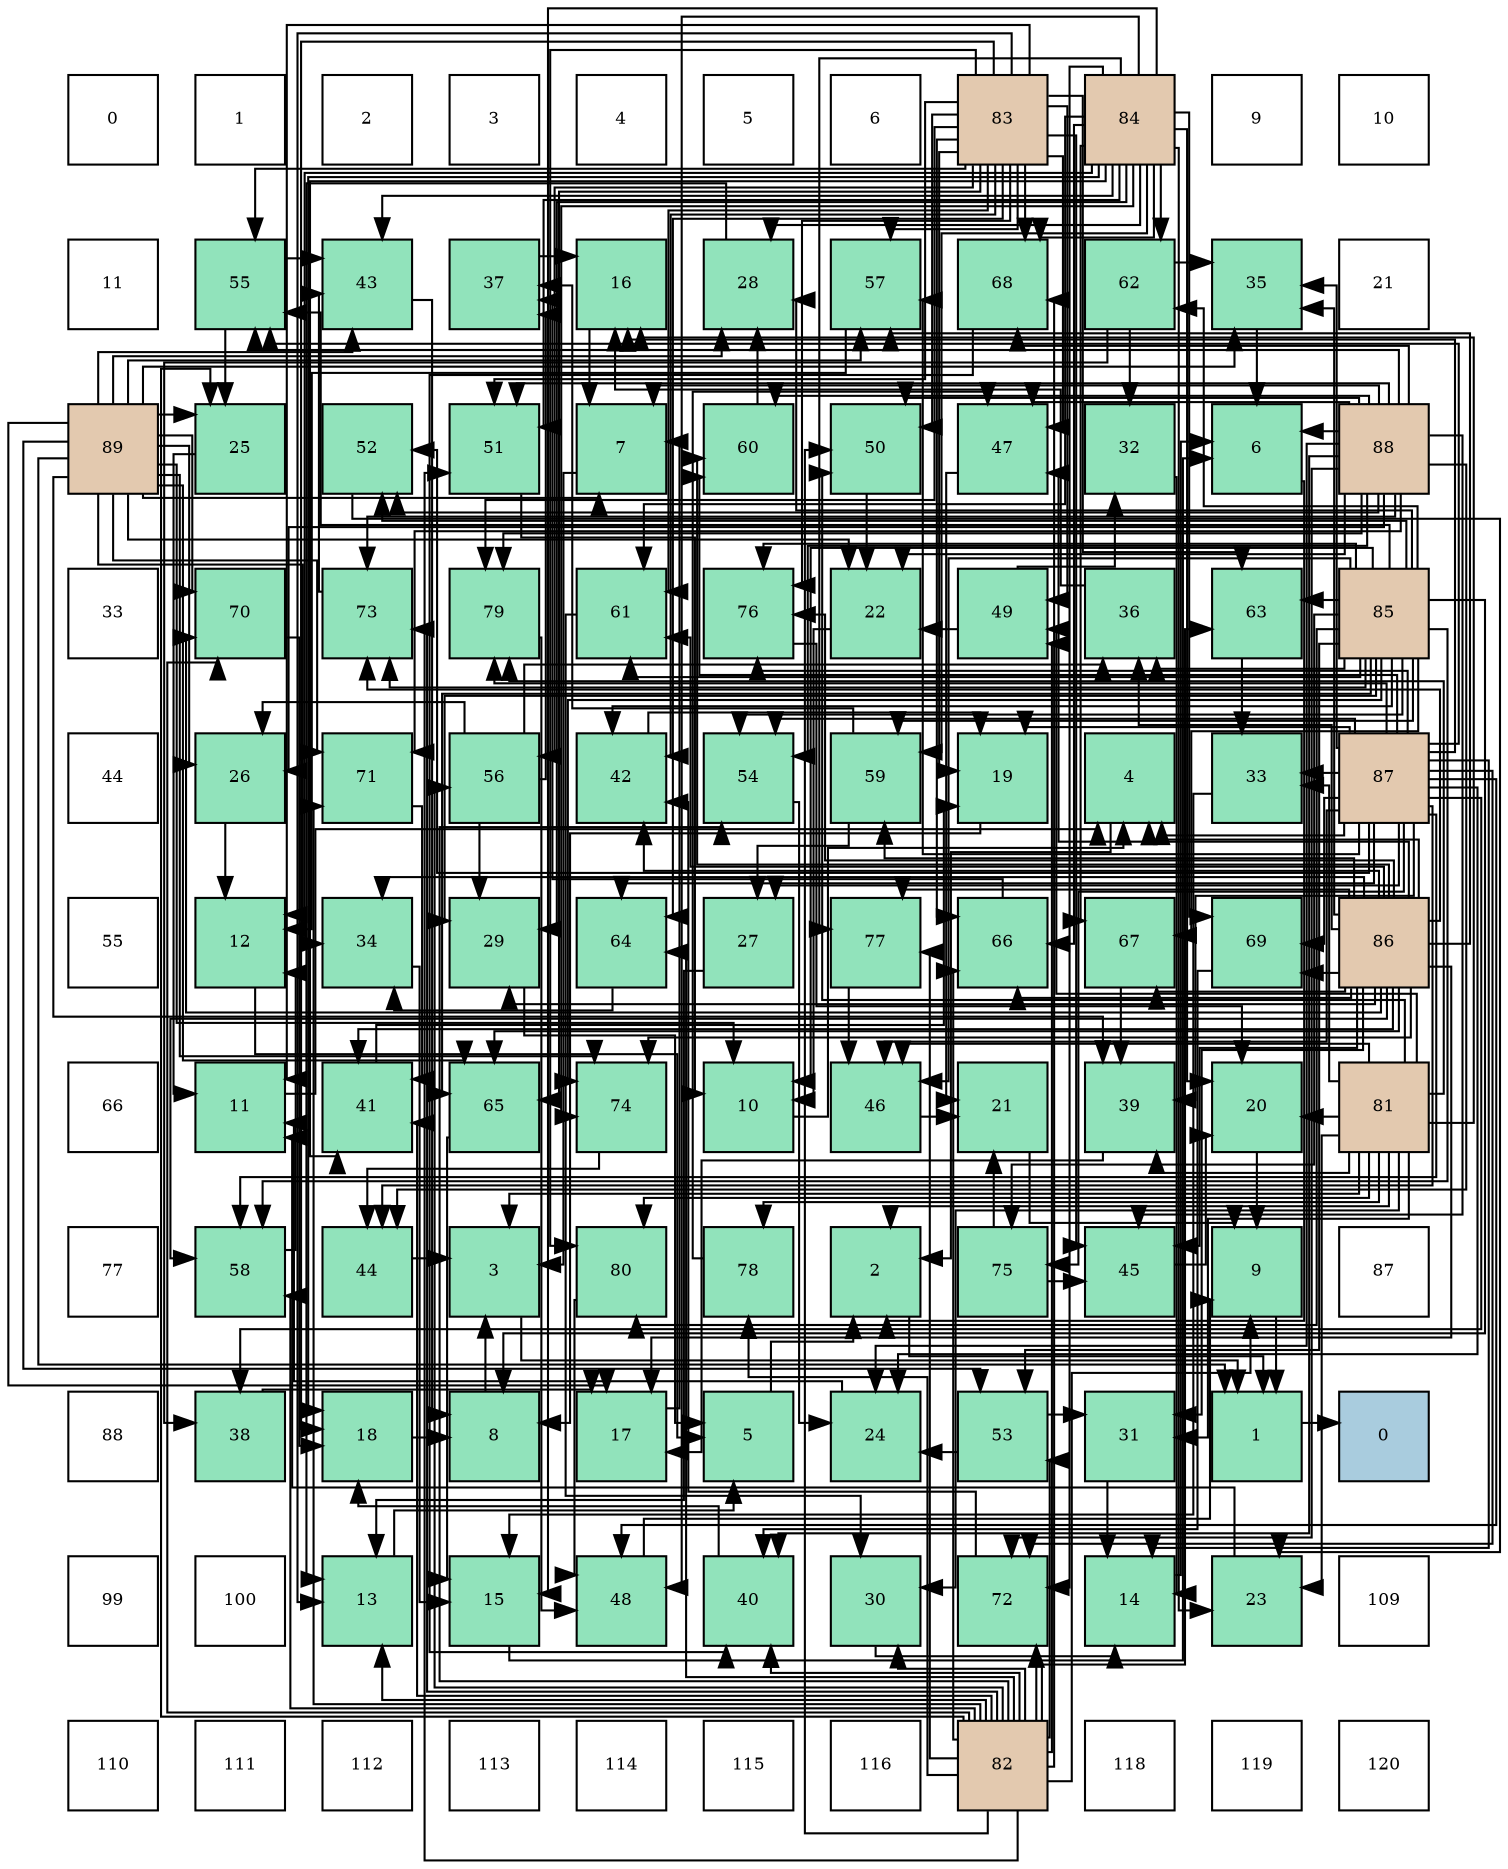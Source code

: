 digraph layout{
 rankdir=TB;
 splines=ortho;
 node [style=filled shape=square fixedsize=true width=0.6];
0[label="0", fontsize=8, fillcolor="#ffffff"];
1[label="1", fontsize=8, fillcolor="#ffffff"];
2[label="2", fontsize=8, fillcolor="#ffffff"];
3[label="3", fontsize=8, fillcolor="#ffffff"];
4[label="4", fontsize=8, fillcolor="#ffffff"];
5[label="5", fontsize=8, fillcolor="#ffffff"];
6[label="6", fontsize=8, fillcolor="#ffffff"];
7[label="83", fontsize=8, fillcolor="#e3c9af"];
8[label="84", fontsize=8, fillcolor="#e3c9af"];
9[label="9", fontsize=8, fillcolor="#ffffff"];
10[label="10", fontsize=8, fillcolor="#ffffff"];
11[label="11", fontsize=8, fillcolor="#ffffff"];
12[label="55", fontsize=8, fillcolor="#91e3bb"];
13[label="43", fontsize=8, fillcolor="#91e3bb"];
14[label="37", fontsize=8, fillcolor="#91e3bb"];
15[label="16", fontsize=8, fillcolor="#91e3bb"];
16[label="28", fontsize=8, fillcolor="#91e3bb"];
17[label="57", fontsize=8, fillcolor="#91e3bb"];
18[label="68", fontsize=8, fillcolor="#91e3bb"];
19[label="62", fontsize=8, fillcolor="#91e3bb"];
20[label="35", fontsize=8, fillcolor="#91e3bb"];
21[label="21", fontsize=8, fillcolor="#ffffff"];
22[label="89", fontsize=8, fillcolor="#e3c9af"];
23[label="25", fontsize=8, fillcolor="#91e3bb"];
24[label="52", fontsize=8, fillcolor="#91e3bb"];
25[label="51", fontsize=8, fillcolor="#91e3bb"];
26[label="7", fontsize=8, fillcolor="#91e3bb"];
27[label="60", fontsize=8, fillcolor="#91e3bb"];
28[label="50", fontsize=8, fillcolor="#91e3bb"];
29[label="47", fontsize=8, fillcolor="#91e3bb"];
30[label="32", fontsize=8, fillcolor="#91e3bb"];
31[label="6", fontsize=8, fillcolor="#91e3bb"];
32[label="88", fontsize=8, fillcolor="#e3c9af"];
33[label="33", fontsize=8, fillcolor="#ffffff"];
34[label="70", fontsize=8, fillcolor="#91e3bb"];
35[label="73", fontsize=8, fillcolor="#91e3bb"];
36[label="79", fontsize=8, fillcolor="#91e3bb"];
37[label="61", fontsize=8, fillcolor="#91e3bb"];
38[label="76", fontsize=8, fillcolor="#91e3bb"];
39[label="22", fontsize=8, fillcolor="#91e3bb"];
40[label="49", fontsize=8, fillcolor="#91e3bb"];
41[label="36", fontsize=8, fillcolor="#91e3bb"];
42[label="63", fontsize=8, fillcolor="#91e3bb"];
43[label="85", fontsize=8, fillcolor="#e3c9af"];
44[label="44", fontsize=8, fillcolor="#ffffff"];
45[label="26", fontsize=8, fillcolor="#91e3bb"];
46[label="71", fontsize=8, fillcolor="#91e3bb"];
47[label="56", fontsize=8, fillcolor="#91e3bb"];
48[label="42", fontsize=8, fillcolor="#91e3bb"];
49[label="54", fontsize=8, fillcolor="#91e3bb"];
50[label="59", fontsize=8, fillcolor="#91e3bb"];
51[label="19", fontsize=8, fillcolor="#91e3bb"];
52[label="4", fontsize=8, fillcolor="#91e3bb"];
53[label="33", fontsize=8, fillcolor="#91e3bb"];
54[label="87", fontsize=8, fillcolor="#e3c9af"];
55[label="55", fontsize=8, fillcolor="#ffffff"];
56[label="12", fontsize=8, fillcolor="#91e3bb"];
57[label="34", fontsize=8, fillcolor="#91e3bb"];
58[label="29", fontsize=8, fillcolor="#91e3bb"];
59[label="64", fontsize=8, fillcolor="#91e3bb"];
60[label="27", fontsize=8, fillcolor="#91e3bb"];
61[label="77", fontsize=8, fillcolor="#91e3bb"];
62[label="66", fontsize=8, fillcolor="#91e3bb"];
63[label="67", fontsize=8, fillcolor="#91e3bb"];
64[label="69", fontsize=8, fillcolor="#91e3bb"];
65[label="86", fontsize=8, fillcolor="#e3c9af"];
66[label="66", fontsize=8, fillcolor="#ffffff"];
67[label="11", fontsize=8, fillcolor="#91e3bb"];
68[label="41", fontsize=8, fillcolor="#91e3bb"];
69[label="65", fontsize=8, fillcolor="#91e3bb"];
70[label="74", fontsize=8, fillcolor="#91e3bb"];
71[label="10", fontsize=8, fillcolor="#91e3bb"];
72[label="46", fontsize=8, fillcolor="#91e3bb"];
73[label="21", fontsize=8, fillcolor="#91e3bb"];
74[label="39", fontsize=8, fillcolor="#91e3bb"];
75[label="20", fontsize=8, fillcolor="#91e3bb"];
76[label="81", fontsize=8, fillcolor="#e3c9af"];
77[label="77", fontsize=8, fillcolor="#ffffff"];
78[label="58", fontsize=8, fillcolor="#91e3bb"];
79[label="44", fontsize=8, fillcolor="#91e3bb"];
80[label="3", fontsize=8, fillcolor="#91e3bb"];
81[label="80", fontsize=8, fillcolor="#91e3bb"];
82[label="78", fontsize=8, fillcolor="#91e3bb"];
83[label="2", fontsize=8, fillcolor="#91e3bb"];
84[label="75", fontsize=8, fillcolor="#91e3bb"];
85[label="45", fontsize=8, fillcolor="#91e3bb"];
86[label="9", fontsize=8, fillcolor="#91e3bb"];
87[label="87", fontsize=8, fillcolor="#ffffff"];
88[label="88", fontsize=8, fillcolor="#ffffff"];
89[label="38", fontsize=8, fillcolor="#91e3bb"];
90[label="18", fontsize=8, fillcolor="#91e3bb"];
91[label="8", fontsize=8, fillcolor="#91e3bb"];
92[label="17", fontsize=8, fillcolor="#91e3bb"];
93[label="5", fontsize=8, fillcolor="#91e3bb"];
94[label="24", fontsize=8, fillcolor="#91e3bb"];
95[label="53", fontsize=8, fillcolor="#91e3bb"];
96[label="31", fontsize=8, fillcolor="#91e3bb"];
97[label="1", fontsize=8, fillcolor="#91e3bb"];
98[label="0", fontsize=8, fillcolor="#a9ccde"];
99[label="99", fontsize=8, fillcolor="#ffffff"];
100[label="100", fontsize=8, fillcolor="#ffffff"];
101[label="13", fontsize=8, fillcolor="#91e3bb"];
102[label="15", fontsize=8, fillcolor="#91e3bb"];
103[label="48", fontsize=8, fillcolor="#91e3bb"];
104[label="40", fontsize=8, fillcolor="#91e3bb"];
105[label="30", fontsize=8, fillcolor="#91e3bb"];
106[label="72", fontsize=8, fillcolor="#91e3bb"];
107[label="14", fontsize=8, fillcolor="#91e3bb"];
108[label="23", fontsize=8, fillcolor="#91e3bb"];
109[label="109", fontsize=8, fillcolor="#ffffff"];
110[label="110", fontsize=8, fillcolor="#ffffff"];
111[label="111", fontsize=8, fillcolor="#ffffff"];
112[label="112", fontsize=8, fillcolor="#ffffff"];
113[label="113", fontsize=8, fillcolor="#ffffff"];
114[label="114", fontsize=8, fillcolor="#ffffff"];
115[label="115", fontsize=8, fillcolor="#ffffff"];
116[label="116", fontsize=8, fillcolor="#ffffff"];
117[label="82", fontsize=8, fillcolor="#e3c9af"];
118[label="118", fontsize=8, fillcolor="#ffffff"];
119[label="119", fontsize=8, fillcolor="#ffffff"];
120[label="120", fontsize=8, fillcolor="#ffffff"];
edge [constraint=false, style=vis];97 -> 98;
83 -> 97;
80 -> 97;
52 -> 83;
93 -> 83;
31 -> 83;
26 -> 80;
91 -> 80;
86 -> 97;
71 -> 52;
67 -> 52;
56 -> 93;
101 -> 93;
107 -> 31;
102 -> 31;
15 -> 26;
92 -> 26;
90 -> 91;
51 -> 91;
75 -> 86;
73 -> 86;
39 -> 71;
108 -> 67;
94 -> 67;
23 -> 67;
45 -> 56;
60 -> 101;
16 -> 101;
58 -> 93;
105 -> 107;
96 -> 107;
30 -> 107;
53 -> 102;
57 -> 102;
20 -> 31;
41 -> 15;
14 -> 15;
89 -> 92;
74 -> 92;
104 -> 90;
68 -> 51;
48 -> 51;
13 -> 91;
79 -> 80;
85 -> 75;
72 -> 73;
29 -> 73;
103 -> 86;
40 -> 39;
40 -> 30;
28 -> 39;
25 -> 71;
24 -> 108;
95 -> 94;
95 -> 96;
49 -> 94;
12 -> 23;
12 -> 13;
47 -> 45;
47 -> 58;
47 -> 41;
47 -> 14;
17 -> 56;
78 -> 56;
50 -> 60;
50 -> 14;
27 -> 16;
37 -> 105;
19 -> 30;
19 -> 20;
19 -> 89;
42 -> 53;
59 -> 57;
69 -> 102;
62 -> 14;
63 -> 74;
18 -> 104;
64 -> 104;
34 -> 90;
46 -> 68;
106 -> 48;
35 -> 13;
70 -> 79;
84 -> 73;
84 -> 85;
38 -> 75;
61 -> 72;
82 -> 29;
36 -> 103;
81 -> 103;
76 -> 83;
76 -> 80;
76 -> 15;
76 -> 75;
76 -> 108;
76 -> 105;
76 -> 96;
76 -> 53;
76 -> 74;
76 -> 72;
76 -> 40;
76 -> 28;
76 -> 82;
76 -> 36;
76 -> 81;
117 -> 86;
117 -> 101;
117 -> 23;
117 -> 105;
117 -> 104;
117 -> 68;
117 -> 40;
117 -> 28;
117 -> 25;
117 -> 95;
117 -> 49;
117 -> 47;
117 -> 78;
117 -> 42;
117 -> 59;
117 -> 62;
117 -> 18;
117 -> 34;
117 -> 46;
117 -> 106;
117 -> 35;
117 -> 61;
117 -> 82;
7 -> 67;
7 -> 101;
7 -> 90;
7 -> 51;
7 -> 48;
7 -> 85;
7 -> 29;
7 -> 40;
7 -> 28;
7 -> 25;
7 -> 12;
7 -> 47;
7 -> 17;
7 -> 37;
7 -> 42;
7 -> 59;
7 -> 69;
7 -> 62;
7 -> 18;
7 -> 38;
7 -> 36;
7 -> 81;
8 -> 56;
8 -> 102;
8 -> 90;
8 -> 75;
8 -> 108;
8 -> 16;
8 -> 58;
8 -> 68;
8 -> 13;
8 -> 103;
8 -> 25;
8 -> 50;
8 -> 37;
8 -> 19;
8 -> 62;
8 -> 63;
8 -> 18;
8 -> 64;
8 -> 106;
8 -> 70;
8 -> 61;
43 -> 91;
43 -> 71;
43 -> 16;
43 -> 58;
43 -> 41;
43 -> 48;
43 -> 72;
43 -> 24;
43 -> 95;
43 -> 49;
43 -> 12;
43 -> 78;
43 -> 50;
43 -> 37;
43 -> 19;
43 -> 42;
43 -> 69;
43 -> 63;
43 -> 35;
43 -> 70;
43 -> 84;
43 -> 38;
43 -> 81;
65 -> 52;
65 -> 92;
65 -> 58;
65 -> 96;
65 -> 57;
65 -> 20;
65 -> 41;
65 -> 68;
65 -> 48;
65 -> 85;
65 -> 29;
65 -> 17;
65 -> 78;
65 -> 50;
65 -> 27;
65 -> 37;
65 -> 69;
65 -> 62;
65 -> 63;
65 -> 64;
65 -> 34;
65 -> 35;
65 -> 70;
65 -> 38;
65 -> 61;
54 -> 52;
54 -> 107;
54 -> 15;
54 -> 51;
54 -> 94;
54 -> 60;
54 -> 53;
54 -> 20;
54 -> 89;
54 -> 74;
54 -> 79;
54 -> 72;
54 -> 103;
54 -> 24;
54 -> 49;
54 -> 12;
54 -> 17;
54 -> 78;
54 -> 27;
54 -> 59;
54 -> 64;
54 -> 106;
54 -> 84;
54 -> 38;
54 -> 36;
32 -> 31;
32 -> 26;
32 -> 39;
32 -> 94;
32 -> 45;
32 -> 104;
32 -> 79;
32 -> 85;
32 -> 29;
32 -> 28;
32 -> 25;
32 -> 24;
32 -> 49;
32 -> 12;
32 -> 27;
32 -> 18;
32 -> 46;
32 -> 106;
32 -> 35;
32 -> 36;
22 -> 97;
22 -> 26;
22 -> 71;
22 -> 92;
22 -> 39;
22 -> 23;
22 -> 45;
22 -> 16;
22 -> 57;
22 -> 20;
22 -> 74;
22 -> 13;
22 -> 95;
22 -> 17;
22 -> 69;
22 -> 34;
22 -> 46;
22 -> 70;
edge [constraint=true, style=invis];
0 -> 11 -> 22 -> 33 -> 44 -> 55 -> 66 -> 77 -> 88 -> 99 -> 110;
1 -> 12 -> 23 -> 34 -> 45 -> 56 -> 67 -> 78 -> 89 -> 100 -> 111;
2 -> 13 -> 24 -> 35 -> 46 -> 57 -> 68 -> 79 -> 90 -> 101 -> 112;
3 -> 14 -> 25 -> 36 -> 47 -> 58 -> 69 -> 80 -> 91 -> 102 -> 113;
4 -> 15 -> 26 -> 37 -> 48 -> 59 -> 70 -> 81 -> 92 -> 103 -> 114;
5 -> 16 -> 27 -> 38 -> 49 -> 60 -> 71 -> 82 -> 93 -> 104 -> 115;
6 -> 17 -> 28 -> 39 -> 50 -> 61 -> 72 -> 83 -> 94 -> 105 -> 116;
7 -> 18 -> 29 -> 40 -> 51 -> 62 -> 73 -> 84 -> 95 -> 106 -> 117;
8 -> 19 -> 30 -> 41 -> 52 -> 63 -> 74 -> 85 -> 96 -> 107 -> 118;
9 -> 20 -> 31 -> 42 -> 53 -> 64 -> 75 -> 86 -> 97 -> 108 -> 119;
10 -> 21 -> 32 -> 43 -> 54 -> 65 -> 76 -> 87 -> 98 -> 109 -> 120;
rank = same {0 -> 1 -> 2 -> 3 -> 4 -> 5 -> 6 -> 7 -> 8 -> 9 -> 10};
rank = same {11 -> 12 -> 13 -> 14 -> 15 -> 16 -> 17 -> 18 -> 19 -> 20 -> 21};
rank = same {22 -> 23 -> 24 -> 25 -> 26 -> 27 -> 28 -> 29 -> 30 -> 31 -> 32};
rank = same {33 -> 34 -> 35 -> 36 -> 37 -> 38 -> 39 -> 40 -> 41 -> 42 -> 43};
rank = same {44 -> 45 -> 46 -> 47 -> 48 -> 49 -> 50 -> 51 -> 52 -> 53 -> 54};
rank = same {55 -> 56 -> 57 -> 58 -> 59 -> 60 -> 61 -> 62 -> 63 -> 64 -> 65};
rank = same {66 -> 67 -> 68 -> 69 -> 70 -> 71 -> 72 -> 73 -> 74 -> 75 -> 76};
rank = same {77 -> 78 -> 79 -> 80 -> 81 -> 82 -> 83 -> 84 -> 85 -> 86 -> 87};
rank = same {88 -> 89 -> 90 -> 91 -> 92 -> 93 -> 94 -> 95 -> 96 -> 97 -> 98};
rank = same {99 -> 100 -> 101 -> 102 -> 103 -> 104 -> 105 -> 106 -> 107 -> 108 -> 109};
rank = same {110 -> 111 -> 112 -> 113 -> 114 -> 115 -> 116 -> 117 -> 118 -> 119 -> 120};
}